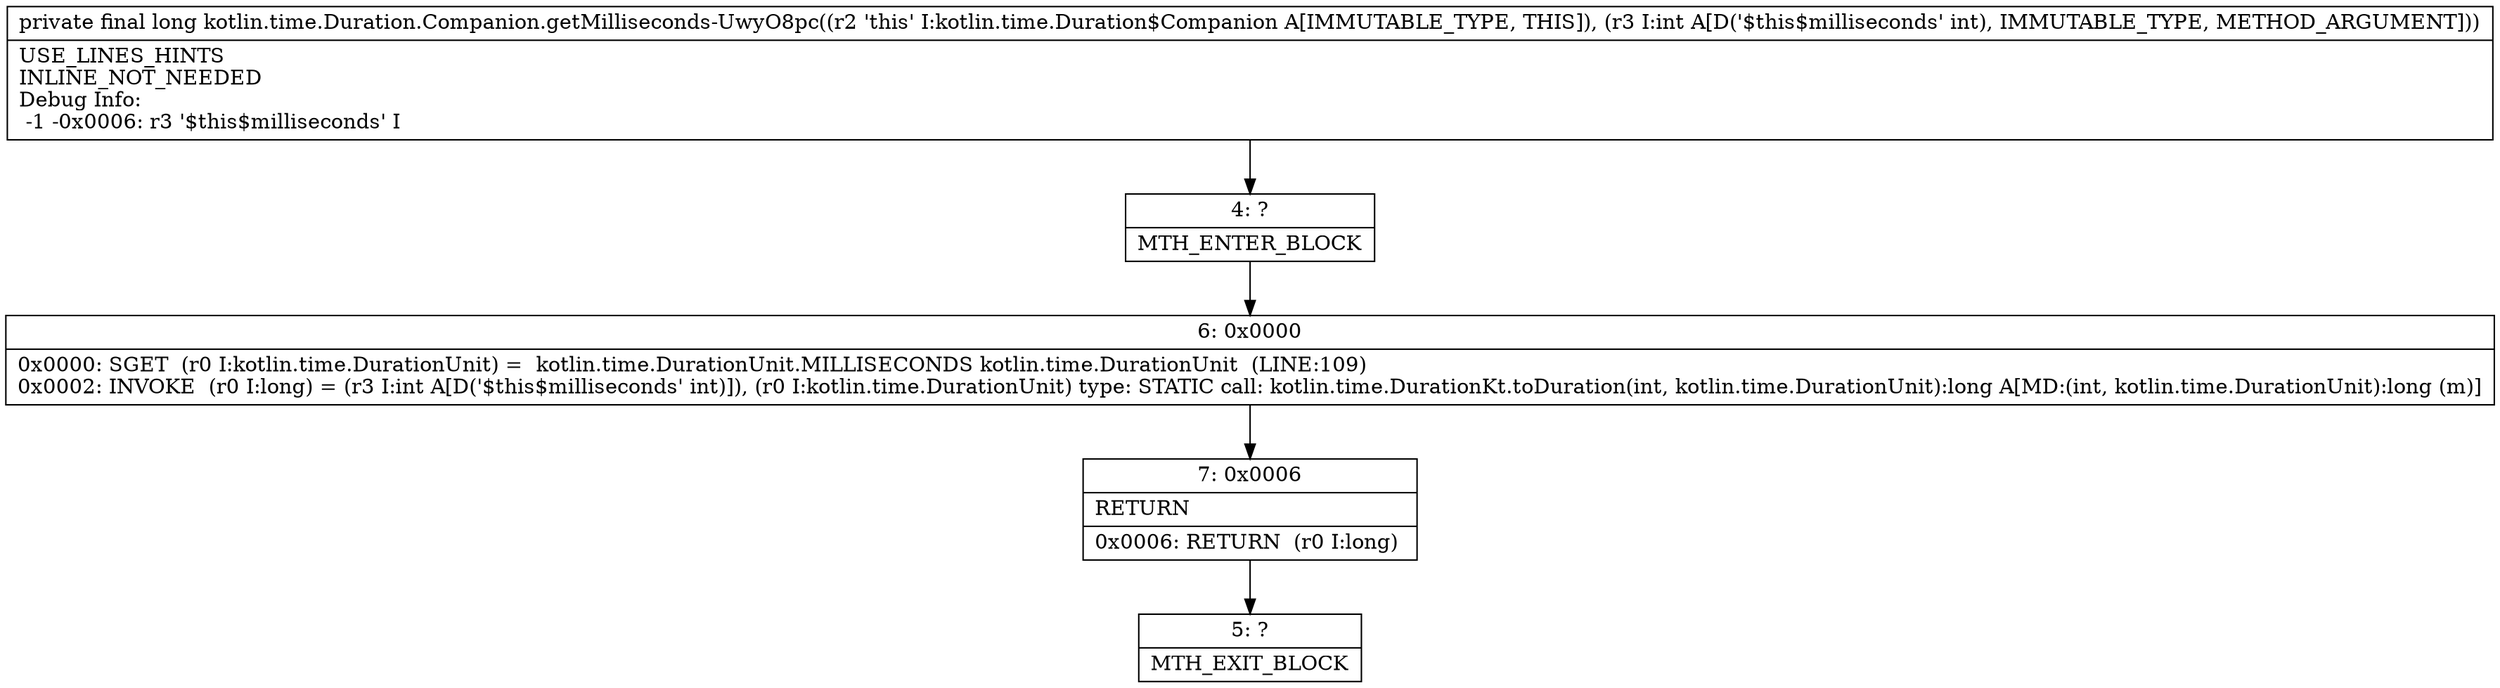 digraph "CFG forkotlin.time.Duration.Companion.getMilliseconds\-UwyO8pc(I)J" {
Node_4 [shape=record,label="{4\:\ ?|MTH_ENTER_BLOCK\l}"];
Node_6 [shape=record,label="{6\:\ 0x0000|0x0000: SGET  (r0 I:kotlin.time.DurationUnit) =  kotlin.time.DurationUnit.MILLISECONDS kotlin.time.DurationUnit  (LINE:109)\l0x0002: INVOKE  (r0 I:long) = (r3 I:int A[D('$this$milliseconds' int)]), (r0 I:kotlin.time.DurationUnit) type: STATIC call: kotlin.time.DurationKt.toDuration(int, kotlin.time.DurationUnit):long A[MD:(int, kotlin.time.DurationUnit):long (m)]\l}"];
Node_7 [shape=record,label="{7\:\ 0x0006|RETURN\l|0x0006: RETURN  (r0 I:long) \l}"];
Node_5 [shape=record,label="{5\:\ ?|MTH_EXIT_BLOCK\l}"];
MethodNode[shape=record,label="{private final long kotlin.time.Duration.Companion.getMilliseconds\-UwyO8pc((r2 'this' I:kotlin.time.Duration$Companion A[IMMUTABLE_TYPE, THIS]), (r3 I:int A[D('$this$milliseconds' int), IMMUTABLE_TYPE, METHOD_ARGUMENT]))  | USE_LINES_HINTS\lINLINE_NOT_NEEDED\lDebug Info:\l  \-1 \-0x0006: r3 '$this$milliseconds' I\l}"];
MethodNode -> Node_4;Node_4 -> Node_6;
Node_6 -> Node_7;
Node_7 -> Node_5;
}

